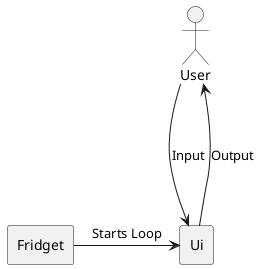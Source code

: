 @startuml

rectangle Fridget
rectangle Ui

Fridget -> Ui : Starts Loop

:User: ---> Ui : Input
:User: <--- Ui : Output

@enduml